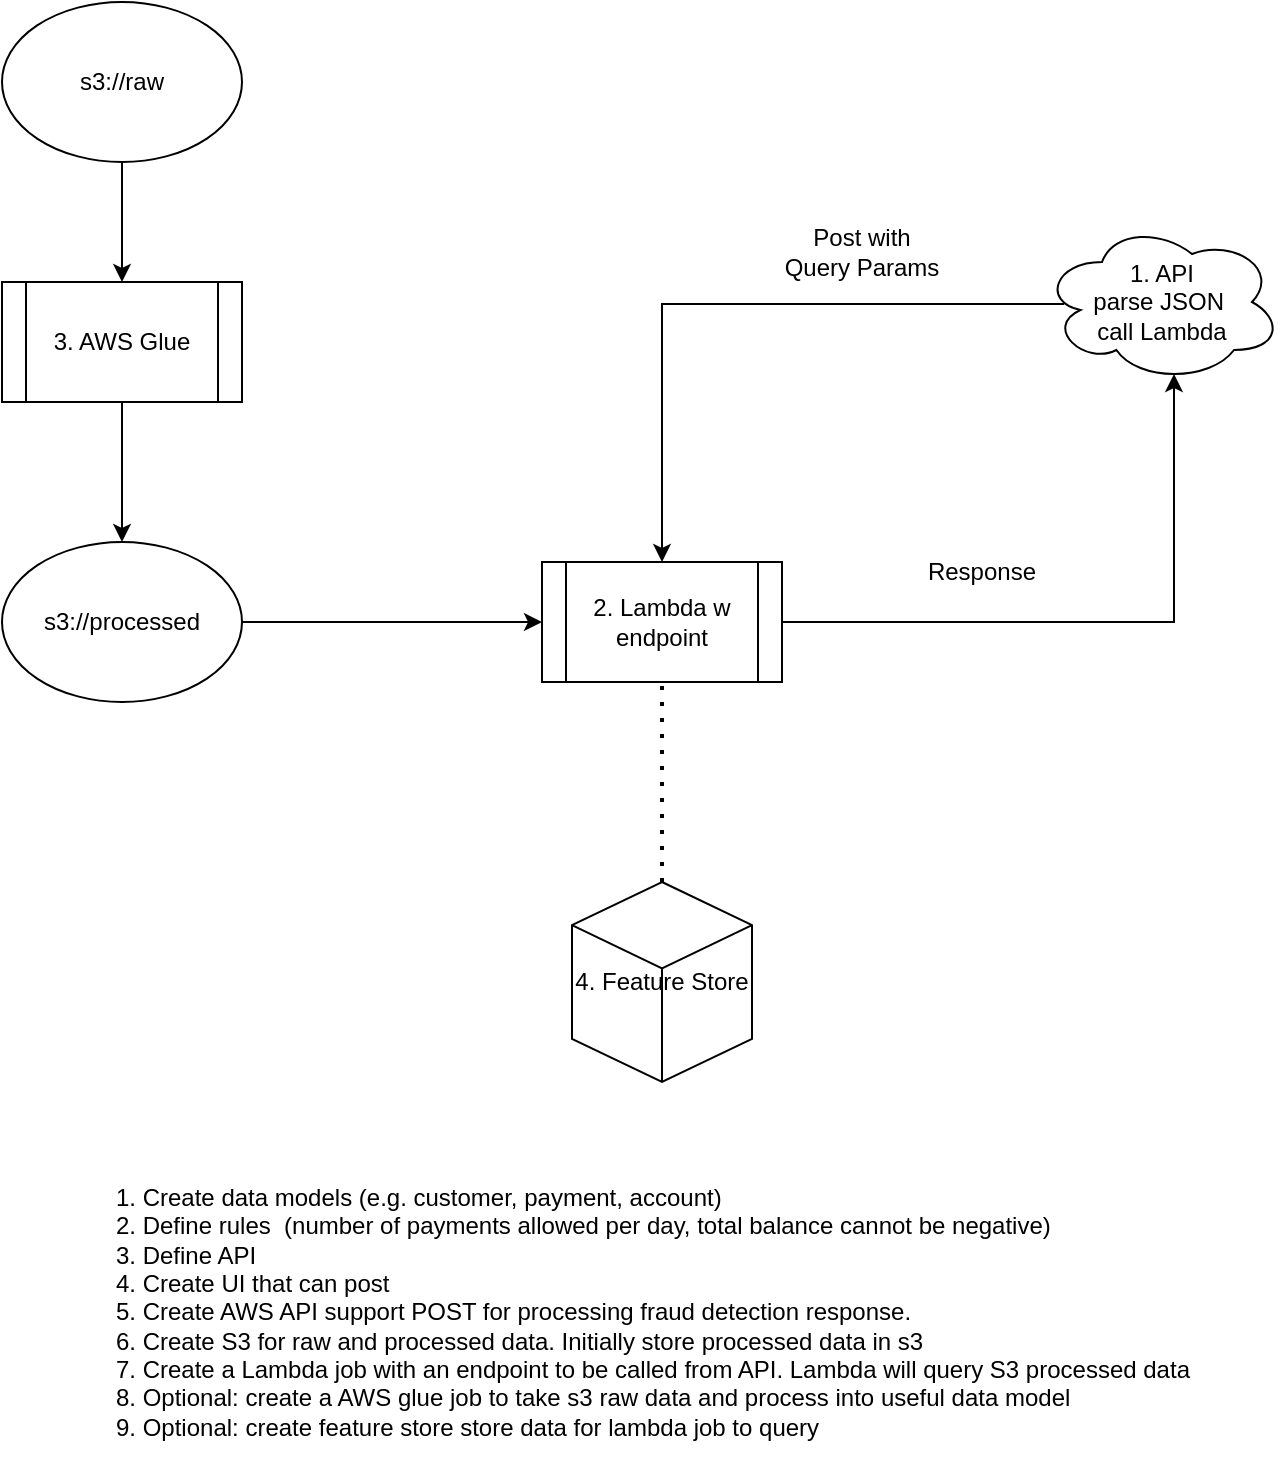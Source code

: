 <mxfile version="17.5.0" type="github">
  <diagram id="mq_qr5VxWw64eUtlDuq2" name="Page-1">
    <mxGraphModel dx="1072" dy="633" grid="1" gridSize="10" guides="1" tooltips="1" connect="1" arrows="1" fold="1" page="1" pageScale="1" pageWidth="1100" pageHeight="1700" math="0" shadow="0">
      <root>
        <mxCell id="0" />
        <mxCell id="1" parent="0" />
        <mxCell id="cI7t6WCmMyfcCZuIhMqo-14" style="edgeStyle=orthogonalEdgeStyle;rounded=0;orthogonalLoop=1;jettySize=auto;html=1;entryX=0.5;entryY=0;entryDx=0;entryDy=0;exitX=0.092;exitY=0.513;exitDx=0;exitDy=0;exitPerimeter=0;" edge="1" parent="1" source="cI7t6WCmMyfcCZuIhMqo-1" target="cI7t6WCmMyfcCZuIhMqo-2">
          <mxGeometry relative="1" as="geometry" />
        </mxCell>
        <mxCell id="cI7t6WCmMyfcCZuIhMqo-1" value="1. API&lt;br&gt;parse JSON&amp;nbsp;&lt;br&gt;call Lambda" style="ellipse;shape=cloud;whiteSpace=wrap;html=1;" vertex="1" parent="1">
          <mxGeometry x="670" y="160" width="120" height="80" as="geometry" />
        </mxCell>
        <mxCell id="cI7t6WCmMyfcCZuIhMqo-10" style="edgeStyle=orthogonalEdgeStyle;rounded=0;orthogonalLoop=1;jettySize=auto;html=1;entryX=0.55;entryY=0.95;entryDx=0;entryDy=0;entryPerimeter=0;" edge="1" parent="1" source="cI7t6WCmMyfcCZuIhMqo-2" target="cI7t6WCmMyfcCZuIhMqo-1">
          <mxGeometry relative="1" as="geometry" />
        </mxCell>
        <mxCell id="cI7t6WCmMyfcCZuIhMqo-2" value="2. Lambda w endpoint" style="shape=process;whiteSpace=wrap;html=1;backgroundOutline=1;" vertex="1" parent="1">
          <mxGeometry x="420" y="330" width="120" height="60" as="geometry" />
        </mxCell>
        <mxCell id="cI7t6WCmMyfcCZuIhMqo-7" style="edgeStyle=orthogonalEdgeStyle;rounded=0;orthogonalLoop=1;jettySize=auto;html=1;" edge="1" parent="1" source="cI7t6WCmMyfcCZuIhMqo-3" target="cI7t6WCmMyfcCZuIhMqo-5">
          <mxGeometry relative="1" as="geometry" />
        </mxCell>
        <mxCell id="cI7t6WCmMyfcCZuIhMqo-3" value="3. AWS Glue" style="shape=process;whiteSpace=wrap;html=1;backgroundOutline=1;" vertex="1" parent="1">
          <mxGeometry x="150" y="190" width="120" height="60" as="geometry" />
        </mxCell>
        <mxCell id="cI7t6WCmMyfcCZuIhMqo-6" style="edgeStyle=orthogonalEdgeStyle;rounded=0;orthogonalLoop=1;jettySize=auto;html=1;" edge="1" parent="1" source="cI7t6WCmMyfcCZuIhMqo-4" target="cI7t6WCmMyfcCZuIhMqo-3">
          <mxGeometry relative="1" as="geometry" />
        </mxCell>
        <mxCell id="cI7t6WCmMyfcCZuIhMqo-4" value="s3://raw" style="ellipse;whiteSpace=wrap;html=1;" vertex="1" parent="1">
          <mxGeometry x="150" y="50" width="120" height="80" as="geometry" />
        </mxCell>
        <mxCell id="cI7t6WCmMyfcCZuIhMqo-8" style="edgeStyle=orthogonalEdgeStyle;rounded=0;orthogonalLoop=1;jettySize=auto;html=1;entryX=0;entryY=0.5;entryDx=0;entryDy=0;" edge="1" parent="1" source="cI7t6WCmMyfcCZuIhMqo-5" target="cI7t6WCmMyfcCZuIhMqo-2">
          <mxGeometry relative="1" as="geometry" />
        </mxCell>
        <mxCell id="cI7t6WCmMyfcCZuIhMqo-5" value="s3://processed" style="ellipse;whiteSpace=wrap;html=1;" vertex="1" parent="1">
          <mxGeometry x="150" y="320" width="120" height="80" as="geometry" />
        </mxCell>
        <mxCell id="cI7t6WCmMyfcCZuIhMqo-11" value="Post with Query Params" style="text;html=1;strokeColor=none;fillColor=none;align=center;verticalAlign=middle;whiteSpace=wrap;rounded=0;" vertex="1" parent="1">
          <mxGeometry x="540" y="160" width="80" height="30" as="geometry" />
        </mxCell>
        <mxCell id="cI7t6WCmMyfcCZuIhMqo-12" value="Response" style="text;html=1;strokeColor=none;fillColor=none;align=center;verticalAlign=middle;whiteSpace=wrap;rounded=0;" vertex="1" parent="1">
          <mxGeometry x="610" y="320" width="60" height="30" as="geometry" />
        </mxCell>
        <mxCell id="cI7t6WCmMyfcCZuIhMqo-13" value="4. Feature Store" style="html=1;whiteSpace=wrap;shape=isoCube2;backgroundOutline=1;isoAngle=15;" vertex="1" parent="1">
          <mxGeometry x="435" y="490" width="90" height="100" as="geometry" />
        </mxCell>
        <mxCell id="cI7t6WCmMyfcCZuIhMqo-15" value="" style="endArrow=none;dashed=1;html=1;dashPattern=1 3;strokeWidth=2;rounded=0;entryX=0.5;entryY=1;entryDx=0;entryDy=0;" edge="1" parent="1" source="cI7t6WCmMyfcCZuIhMqo-13" target="cI7t6WCmMyfcCZuIhMqo-2">
          <mxGeometry width="50" height="50" relative="1" as="geometry">
            <mxPoint x="435" y="440" as="sourcePoint" />
            <mxPoint x="480" y="400" as="targetPoint" />
          </mxGeometry>
        </mxCell>
        <mxCell id="cI7t6WCmMyfcCZuIhMqo-17" value="1. Create data models (e.g. customer, payment, account)&lt;br&gt;2. Define rules&amp;nbsp; (number of payments allowed per day, total balance cannot be negative)&lt;br&gt;3. Define API&lt;br&gt;4. Create UI that can post&amp;nbsp;&lt;br&gt;5. Create AWS API support POST for processing fraud detection response.&lt;br&gt;6. Create S3 for raw and processed data. Initially store processed data in s3&lt;br&gt;7. Create a Lambda job with an endpoint to be called from API. Lambda will query S3 processed data&lt;br&gt;8. Optional: create a AWS glue job to take s3 raw data and process into useful data model&lt;br&gt;9. Optional: create feature store store data for lambda job to query" style="text;html=1;strokeColor=none;fillColor=none;align=left;verticalAlign=middle;whiteSpace=wrap;rounded=0;" vertex="1" parent="1">
          <mxGeometry x="205" y="630" width="550" height="150" as="geometry" />
        </mxCell>
      </root>
    </mxGraphModel>
  </diagram>
</mxfile>
